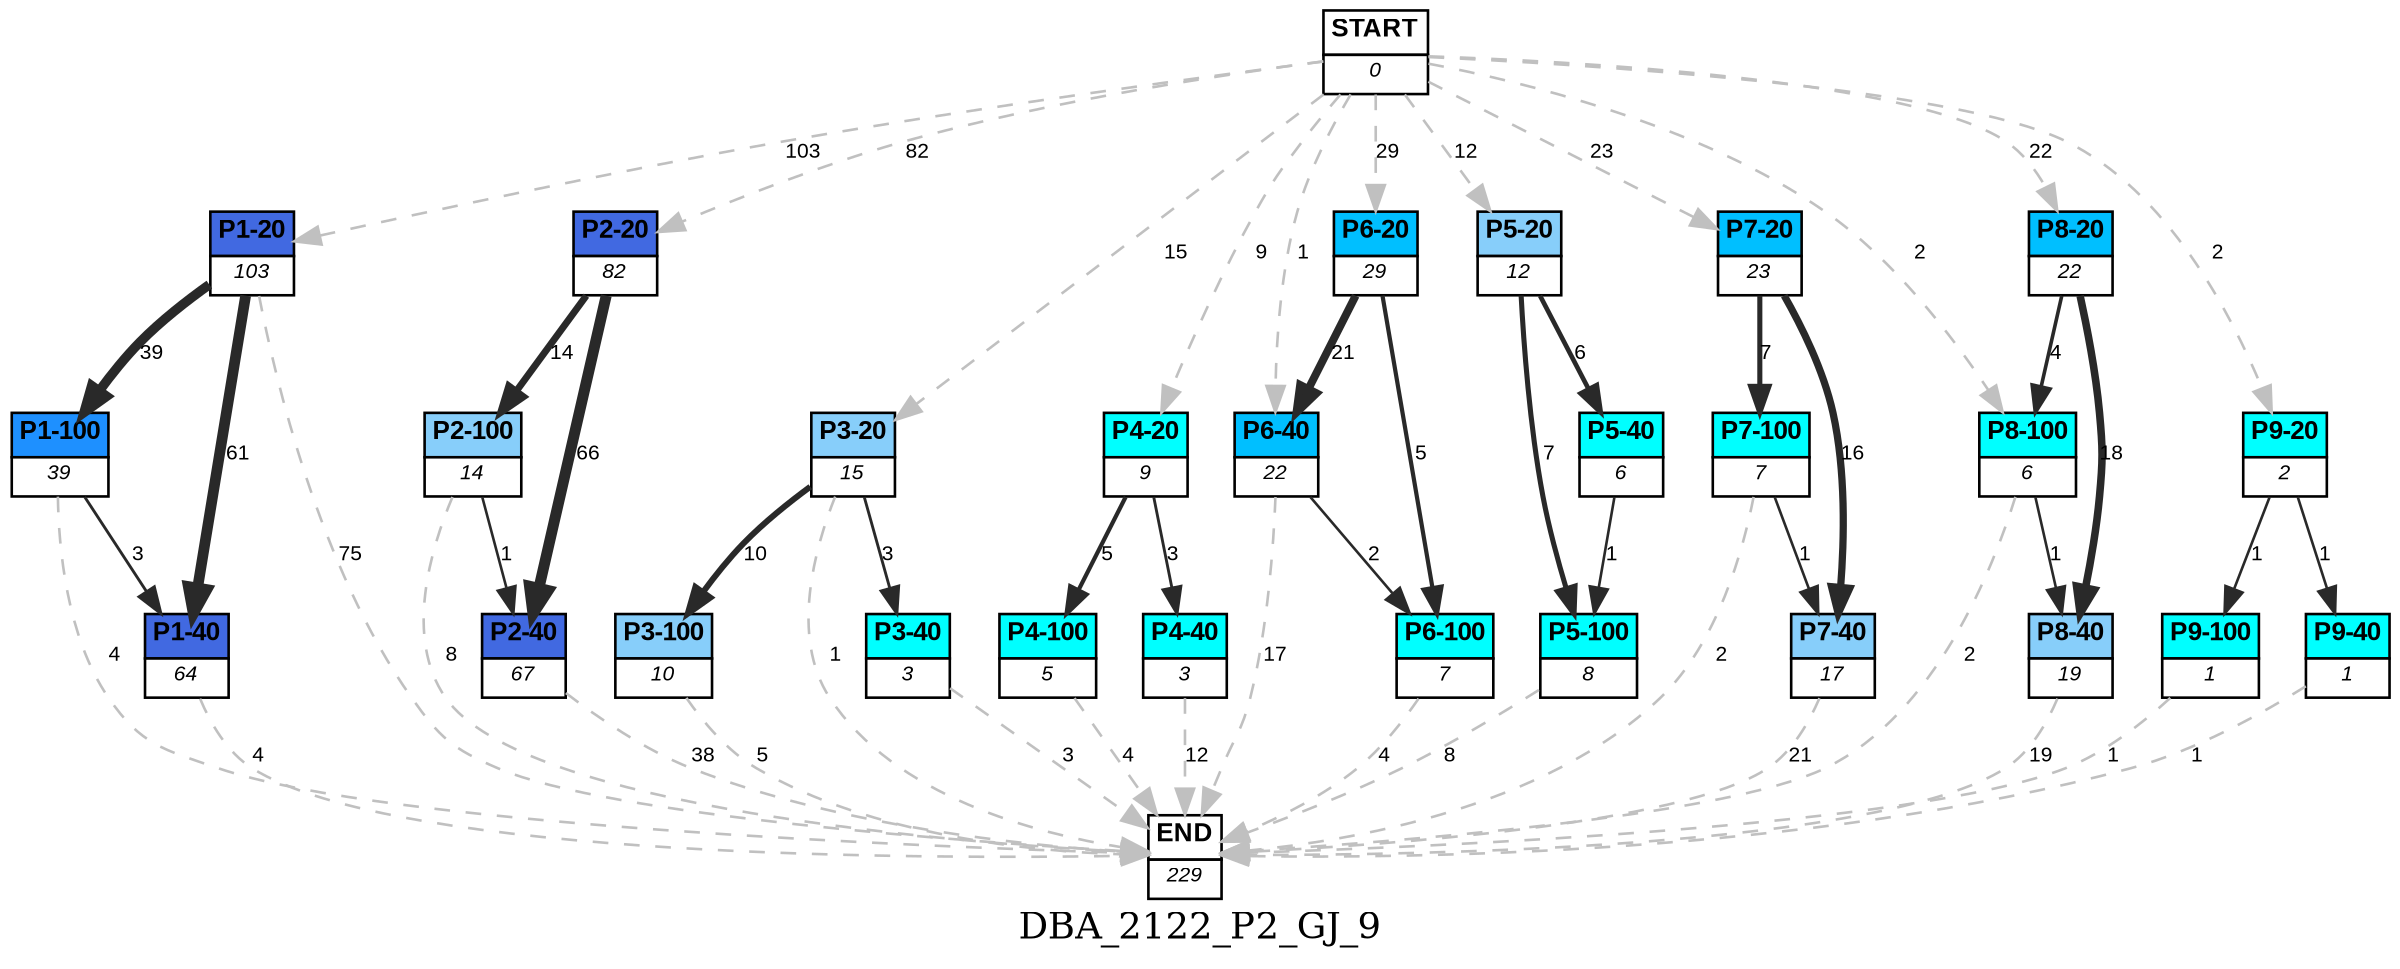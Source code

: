 digraph DBA_2122_P2_GJ_9 {
	label=DBA_2122_P2_GJ_9;
	dpi = 150
	size="16,11!";
	margin = 0;
"START" [shape=plain, label=<<table border="0" cellborder="1" cellspacing="0"><tr><td bgcolor="white"><FONT face="Arial" POINT-SIZE="10"><b>START</b></FONT></td></tr><tr><td bgcolor="white"><FONT face="Arial" POINT-SIZE="8"><i>0</i></FONT></td></tr></table>>]

"P1-20" [shape=plain, label=<<table border="0" cellborder="1" cellspacing="0"><tr><td bgcolor="royalblue"><FONT face="Arial" POINT-SIZE="10"><b>P1-20</b></FONT></td></tr><tr><td bgcolor="white"><FONT face="Arial" POINT-SIZE="8"><i>103</i></FONT></td></tr></table>>]

"P1-100" [shape=plain, label=<<table border="0" cellborder="1" cellspacing="0"><tr><td bgcolor="dodgerblue"><FONT face="Arial" POINT-SIZE="10"><b>P1-100</b></FONT></td></tr><tr><td bgcolor="white"><FONT face="Arial" POINT-SIZE="8"><i>39</i></FONT></td></tr></table>>]

"P1-40" [shape=plain, label=<<table border="0" cellborder="1" cellspacing="0"><tr><td bgcolor="royalblue"><FONT face="Arial" POINT-SIZE="10"><b>P1-40</b></FONT></td></tr><tr><td bgcolor="white"><FONT face="Arial" POINT-SIZE="8"><i>64</i></FONT></td></tr></table>>]

"P2-20" [shape=plain, label=<<table border="0" cellborder="1" cellspacing="0"><tr><td bgcolor="royalblue"><FONT face="Arial" POINT-SIZE="10"><b>P2-20</b></FONT></td></tr><tr><td bgcolor="white"><FONT face="Arial" POINT-SIZE="8"><i>82</i></FONT></td></tr></table>>]

"P2-40" [shape=plain, label=<<table border="0" cellborder="1" cellspacing="0"><tr><td bgcolor="royalblue"><FONT face="Arial" POINT-SIZE="10"><b>P2-40</b></FONT></td></tr><tr><td bgcolor="white"><FONT face="Arial" POINT-SIZE="8"><i>67</i></FONT></td></tr></table>>]

"P3-20" [shape=plain, label=<<table border="0" cellborder="1" cellspacing="0"><tr><td bgcolor="lightskyblue"><FONT face="Arial" POINT-SIZE="10"><b>P3-20</b></FONT></td></tr><tr><td bgcolor="white"><FONT face="Arial" POINT-SIZE="8"><i>15</i></FONT></td></tr></table>>]

"P3-40" [shape=plain, label=<<table border="0" cellborder="1" cellspacing="0"><tr><td bgcolor="aqua"><FONT face="Arial" POINT-SIZE="10"><b>P3-40</b></FONT></td></tr><tr><td bgcolor="white"><FONT face="Arial" POINT-SIZE="8"><i>3</i></FONT></td></tr></table>>]

"P4-20" [shape=plain, label=<<table border="0" cellborder="1" cellspacing="0"><tr><td bgcolor="aqua"><FONT face="Arial" POINT-SIZE="10"><b>P4-20</b></FONT></td></tr><tr><td bgcolor="white"><FONT face="Arial" POINT-SIZE="8"><i>9</i></FONT></td></tr></table>>]

"P4-40" [shape=plain, label=<<table border="0" cellborder="1" cellspacing="0"><tr><td bgcolor="aqua"><FONT face="Arial" POINT-SIZE="10"><b>P4-40</b></FONT></td></tr><tr><td bgcolor="white"><FONT face="Arial" POINT-SIZE="8"><i>3</i></FONT></td></tr></table>>]

"P6-20" [shape=plain, label=<<table border="0" cellborder="1" cellspacing="0"><tr><td bgcolor="deepskyblue"><FONT face="Arial" POINT-SIZE="10"><b>P6-20</b></FONT></td></tr><tr><td bgcolor="white"><FONT face="Arial" POINT-SIZE="8"><i>29</i></FONT></td></tr></table>>]

"P6-40" [shape=plain, label=<<table border="0" cellborder="1" cellspacing="0"><tr><td bgcolor="deepskyblue"><FONT face="Arial" POINT-SIZE="10"><b>P6-40</b></FONT></td></tr><tr><td bgcolor="white"><FONT face="Arial" POINT-SIZE="8"><i>22</i></FONT></td></tr></table>>]

"P5-20" [shape=plain, label=<<table border="0" cellborder="1" cellspacing="0"><tr><td bgcolor="lightskyblue"><FONT face="Arial" POINT-SIZE="10"><b>P5-20</b></FONT></td></tr><tr><td bgcolor="white"><FONT face="Arial" POINT-SIZE="8"><i>12</i></FONT></td></tr></table>>]

"P5-40" [shape=plain, label=<<table border="0" cellborder="1" cellspacing="0"><tr><td bgcolor="aqua"><FONT face="Arial" POINT-SIZE="10"><b>P5-40</b></FONT></td></tr><tr><td bgcolor="white"><FONT face="Arial" POINT-SIZE="8"><i>6</i></FONT></td></tr></table>>]

"P6-100" [shape=plain, label=<<table border="0" cellborder="1" cellspacing="0"><tr><td bgcolor="aqua"><FONT face="Arial" POINT-SIZE="10"><b>P6-100</b></FONT></td></tr><tr><td bgcolor="white"><FONT face="Arial" POINT-SIZE="8"><i>7</i></FONT></td></tr></table>>]

"P2-100" [shape=plain, label=<<table border="0" cellborder="1" cellspacing="0"><tr><td bgcolor="lightskyblue"><FONT face="Arial" POINT-SIZE="10"><b>P2-100</b></FONT></td></tr><tr><td bgcolor="white"><FONT face="Arial" POINT-SIZE="8"><i>14</i></FONT></td></tr></table>>]

"P3-100" [shape=plain, label=<<table border="0" cellborder="1" cellspacing="0"><tr><td bgcolor="lightskyblue"><FONT face="Arial" POINT-SIZE="10"><b>P3-100</b></FONT></td></tr><tr><td bgcolor="white"><FONT face="Arial" POINT-SIZE="8"><i>10</i></FONT></td></tr></table>>]

"P5-100" [shape=plain, label=<<table border="0" cellborder="1" cellspacing="0"><tr><td bgcolor="aqua"><FONT face="Arial" POINT-SIZE="10"><b>P5-100</b></FONT></td></tr><tr><td bgcolor="white"><FONT face="Arial" POINT-SIZE="8"><i>8</i></FONT></td></tr></table>>]

"P7-20" [shape=plain, label=<<table border="0" cellborder="1" cellspacing="0"><tr><td bgcolor="deepskyblue"><FONT face="Arial" POINT-SIZE="10"><b>P7-20</b></FONT></td></tr><tr><td bgcolor="white"><FONT face="Arial" POINT-SIZE="8"><i>23</i></FONT></td></tr></table>>]

"P7-40" [shape=plain, label=<<table border="0" cellborder="1" cellspacing="0"><tr><td bgcolor="lightskyblue"><FONT face="Arial" POINT-SIZE="10"><b>P7-40</b></FONT></td></tr><tr><td bgcolor="white"><FONT face="Arial" POINT-SIZE="8"><i>17</i></FONT></td></tr></table>>]

"P7-100" [shape=plain, label=<<table border="0" cellborder="1" cellspacing="0"><tr><td bgcolor="aqua"><FONT face="Arial" POINT-SIZE="10"><b>P7-100</b></FONT></td></tr><tr><td bgcolor="white"><FONT face="Arial" POINT-SIZE="8"><i>7</i></FONT></td></tr></table>>]

"P8-20" [shape=plain, label=<<table border="0" cellborder="1" cellspacing="0"><tr><td bgcolor="deepskyblue"><FONT face="Arial" POINT-SIZE="10"><b>P8-20</b></FONT></td></tr><tr><td bgcolor="white"><FONT face="Arial" POINT-SIZE="8"><i>22</i></FONT></td></tr></table>>]

"P8-40" [shape=plain, label=<<table border="0" cellborder="1" cellspacing="0"><tr><td bgcolor="lightskyblue"><FONT face="Arial" POINT-SIZE="10"><b>P8-40</b></FONT></td></tr><tr><td bgcolor="white"><FONT face="Arial" POINT-SIZE="8"><i>19</i></FONT></td></tr></table>>]

"P8-100" [shape=plain, label=<<table border="0" cellborder="1" cellspacing="0"><tr><td bgcolor="aqua"><FONT face="Arial" POINT-SIZE="10"><b>P8-100</b></FONT></td></tr><tr><td bgcolor="white"><FONT face="Arial" POINT-SIZE="8"><i>6</i></FONT></td></tr></table>>]

"P4-100" [shape=plain, label=<<table border="0" cellborder="1" cellspacing="0"><tr><td bgcolor="aqua"><FONT face="Arial" POINT-SIZE="10"><b>P4-100</b></FONT></td></tr><tr><td bgcolor="white"><FONT face="Arial" POINT-SIZE="8"><i>5</i></FONT></td></tr></table>>]

"P9-20" [shape=plain, label=<<table border="0" cellborder="1" cellspacing="0"><tr><td bgcolor="aqua"><FONT face="Arial" POINT-SIZE="10"><b>P9-20</b></FONT></td></tr><tr><td bgcolor="white"><FONT face="Arial" POINT-SIZE="8"><i>2</i></FONT></td></tr></table>>]

"P9-40" [shape=plain, label=<<table border="0" cellborder="1" cellspacing="0"><tr><td bgcolor="aqua"><FONT face="Arial" POINT-SIZE="10"><b>P9-40</b></FONT></td></tr><tr><td bgcolor="white"><FONT face="Arial" POINT-SIZE="8"><i>1</i></FONT></td></tr></table>>]

"P9-100" [shape=plain, label=<<table border="0" cellborder="1" cellspacing="0"><tr><td bgcolor="aqua"><FONT face="Arial" POINT-SIZE="10"><b>P9-100</b></FONT></td></tr><tr><td bgcolor="white"><FONT face="Arial" POINT-SIZE="8"><i>1</i></FONT></td></tr></table>>]

"END" [shape=plain, label=<<table border="0" cellborder="1" cellspacing="0"><tr><td bgcolor="white"><FONT face="Arial" POINT-SIZE="10"><b>END</b></FONT></td></tr><tr><td bgcolor="white"><FONT face="Arial" POINT-SIZE="8"><i>229</i></FONT></td></tr></table>>]

"START" -> "P1-20" [ style = dashed color=grey label ="103" labelfloat=false fontname="Arial" fontsize=8]

"START" -> "P2-20" [ style = dashed color=grey label ="82" labelfloat=false fontname="Arial" fontsize=8]

"START" -> "P3-20" [ style = dashed color=grey label ="15" labelfloat=false fontname="Arial" fontsize=8]

"START" -> "P4-20" [ style = dashed color=grey label ="9" labelfloat=false fontname="Arial" fontsize=8]

"START" -> "P6-20" [ style = dashed color=grey label ="29" labelfloat=false fontname="Arial" fontsize=8]

"START" -> "P6-40" [ style = dashed color=grey label ="1" labelfloat=false fontname="Arial" fontsize=8]

"START" -> "P5-20" [ style = dashed color=grey label ="12" labelfloat=false fontname="Arial" fontsize=8]

"START" -> "P7-20" [ style = dashed color=grey label ="23" labelfloat=false fontname="Arial" fontsize=8]

"START" -> "P8-20" [ style = dashed color=grey label ="22" labelfloat=false fontname="Arial" fontsize=8]

"START" -> "P8-100" [ style = dashed color=grey label ="2" labelfloat=false fontname="Arial" fontsize=8]

"START" -> "P9-20" [ style = dashed color=grey label ="2" labelfloat=false fontname="Arial" fontsize=8]

"P1-20" -> "P1-100" [ color=grey16 penwidth = "3.66356164612965"label ="39" labelfloat=false fontname="Arial" fontsize=8]

"P1-20" -> "P1-40" [ color=grey16 penwidth = "4.11087386417331"label ="61" labelfloat=false fontname="Arial" fontsize=8]

"P1-20" -> "END" [ style = dashed color=grey label ="75" labelfloat=false fontname="Arial" fontsize=8]

"P1-100" -> "P1-40" [ color=grey16 penwidth = "1.09861228866811"label ="3" labelfloat=false fontname="Arial" fontsize=8]

"P1-100" -> "END" [ style = dashed color=grey label ="4" labelfloat=false fontname="Arial" fontsize=8]

"P1-40" -> "END" [ style = dashed color=grey label ="4" labelfloat=false fontname="Arial" fontsize=8]

"P2-20" -> "P2-40" [ color=grey16 penwidth = "4.18965474202643"label ="66" labelfloat=false fontname="Arial" fontsize=8]

"P2-20" -> "P2-100" [ color=grey16 penwidth = "2.63905732961526"label ="14" labelfloat=false fontname="Arial" fontsize=8]

"P2-40" -> "END" [ style = dashed color=grey label ="38" labelfloat=false fontname="Arial" fontsize=8]

"P3-20" -> "P3-40" [ color=grey16 penwidth = "1.09861228866811"label ="3" labelfloat=false fontname="Arial" fontsize=8]

"P3-20" -> "P3-100" [ color=grey16 penwidth = "2.30258509299405"label ="10" labelfloat=false fontname="Arial" fontsize=8]

"P3-20" -> "END" [ style = dashed color=grey label ="1" labelfloat=false fontname="Arial" fontsize=8]

"P3-40" -> "END" [ style = dashed color=grey label ="3" labelfloat=false fontname="Arial" fontsize=8]

"P4-20" -> "P4-40" [ color=grey16 penwidth = "1.09861228866811"label ="3" labelfloat=false fontname="Arial" fontsize=8]

"P4-20" -> "P4-100" [ color=grey16 penwidth = "1.6094379124341"label ="5" labelfloat=false fontname="Arial" fontsize=8]

"P4-40" -> "END" [ style = dashed color=grey label ="12" labelfloat=false fontname="Arial" fontsize=8]

"P6-20" -> "P6-40" [ color=grey16 penwidth = "3.04452243772342"label ="21" labelfloat=false fontname="Arial" fontsize=8]

"P6-20" -> "P6-100" [ color=grey16 penwidth = "1.6094379124341"label ="5" labelfloat=false fontname="Arial" fontsize=8]

"P6-40" -> "P6-100" [ color=grey16 penwidth = "1"label ="2" labelfloat=false fontname="Arial" fontsize=8]

"P6-40" -> "END" [ style = dashed color=grey label ="17" labelfloat=false fontname="Arial" fontsize=8]

"P5-20" -> "P5-40" [ color=grey16 penwidth = "1.79175946922805"label ="6" labelfloat=false fontname="Arial" fontsize=8]

"P5-20" -> "P5-100" [ color=grey16 penwidth = "1.94591014905531"label ="7" labelfloat=false fontname="Arial" fontsize=8]

"P5-40" -> "P5-100" [ color=grey16 penwidth = "1"label ="1" labelfloat=false fontname="Arial" fontsize=8]

"P6-100" -> "END" [ style = dashed color=grey label ="4" labelfloat=false fontname="Arial" fontsize=8]

"P2-100" -> "P2-40" [ color=grey16 penwidth = "1"label ="1" labelfloat=false fontname="Arial" fontsize=8]

"P2-100" -> "END" [ style = dashed color=grey label ="8" labelfloat=false fontname="Arial" fontsize=8]

"P3-100" -> "END" [ style = dashed color=grey label ="5" labelfloat=false fontname="Arial" fontsize=8]

"P5-100" -> "END" [ style = dashed color=grey label ="8" labelfloat=false fontname="Arial" fontsize=8]

"P7-20" -> "P7-40" [ color=grey16 penwidth = "2.77258872223978"label ="16" labelfloat=false fontname="Arial" fontsize=8]

"P7-20" -> "P7-100" [ color=grey16 penwidth = "1.94591014905531"label ="7" labelfloat=false fontname="Arial" fontsize=8]

"P7-40" -> "END" [ style = dashed color=grey label ="21" labelfloat=false fontname="Arial" fontsize=8]

"P7-100" -> "P7-40" [ color=grey16 penwidth = "1"label ="1" labelfloat=false fontname="Arial" fontsize=8]

"P7-100" -> "END" [ style = dashed color=grey label ="2" labelfloat=false fontname="Arial" fontsize=8]

"P8-20" -> "P8-40" [ color=grey16 penwidth = "2.89037175789616"label ="18" labelfloat=false fontname="Arial" fontsize=8]

"P8-20" -> "P8-100" [ color=grey16 penwidth = "1.38629436111989"label ="4" labelfloat=false fontname="Arial" fontsize=8]

"P8-40" -> "END" [ style = dashed color=grey label ="19" labelfloat=false fontname="Arial" fontsize=8]

"P8-100" -> "P8-40" [ color=grey16 penwidth = "1"label ="1" labelfloat=false fontname="Arial" fontsize=8]

"P8-100" -> "END" [ style = dashed color=grey label ="2" labelfloat=false fontname="Arial" fontsize=8]

"P4-100" -> "END" [ style = dashed color=grey label ="4" labelfloat=false fontname="Arial" fontsize=8]

"P9-20" -> "P9-40" [ color=grey16 penwidth = "1"label ="1" labelfloat=false fontname="Arial" fontsize=8]

"P9-20" -> "P9-100" [ color=grey16 penwidth = "1"label ="1" labelfloat=false fontname="Arial" fontsize=8]

"P9-40" -> "END" [ style = dashed color=grey label ="1" labelfloat=false fontname="Arial" fontsize=8]

"P9-100" -> "END" [ style = dashed color=grey label ="1" labelfloat=false fontname="Arial" fontsize=8]

}
